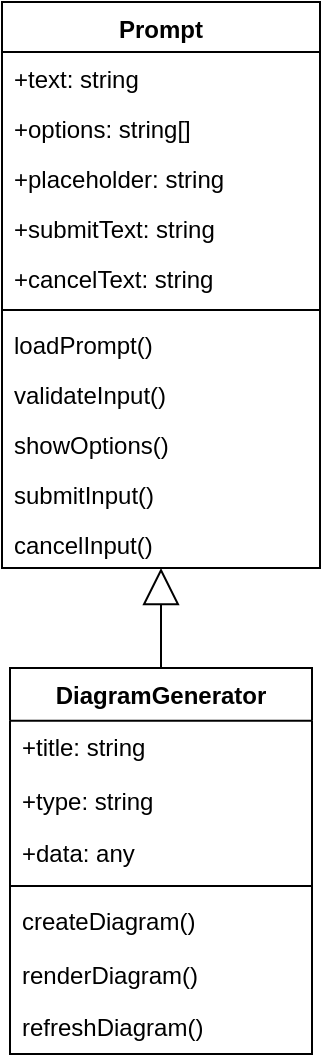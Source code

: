 <mxfile version="24.7.17">
  <diagram name="Page-1" id="_s3y0z1WjAKb-i1bQyfK">
    <mxGraphModel>
      <root>
        <mxCell id="0" />
        <mxCell id="1" parent="0" />
        <mxCell id="2" value="Prompt" style="swimlane;fontStyle=1;align=center;verticalAlign=top;childLayout=stackLayout;horizontal=1;startSize=24.955;horizontalStack=0;resizeParent=1;resizeParentMax=0;resizeLast=0;collapsible=0;marginBottom=0;" vertex="1" parent="1">
          <mxGeometry x="8" y="8" width="159" height="283" as="geometry" />
        </mxCell>
        <mxCell id="3" value="+text: string" style="text;strokeColor=none;fillColor=none;align=left;verticalAlign=top;spacingLeft=4;spacingRight=4;overflow=hidden;rotatable=0;points=[[0,0.5],[1,0.5]];portConstraint=eastwest;" vertex="1" parent="2">
          <mxGeometry y="25" width="159" height="25" as="geometry" />
        </mxCell>
        <mxCell id="4" value="+options: string[]" style="text;strokeColor=none;fillColor=none;align=left;verticalAlign=top;spacingLeft=4;spacingRight=4;overflow=hidden;rotatable=0;points=[[0,0.5],[1,0.5]];portConstraint=eastwest;" vertex="1" parent="2">
          <mxGeometry y="50" width="159" height="25" as="geometry" />
        </mxCell>
        <mxCell id="5" value="+placeholder: string" style="text;strokeColor=none;fillColor=none;align=left;verticalAlign=top;spacingLeft=4;spacingRight=4;overflow=hidden;rotatable=0;points=[[0,0.5],[1,0.5]];portConstraint=eastwest;" vertex="1" parent="2">
          <mxGeometry y="75" width="159" height="25" as="geometry" />
        </mxCell>
        <mxCell id="6" value="+submitText: string" style="text;strokeColor=none;fillColor=none;align=left;verticalAlign=top;spacingLeft=4;spacingRight=4;overflow=hidden;rotatable=0;points=[[0,0.5],[1,0.5]];portConstraint=eastwest;" vertex="1" parent="2">
          <mxGeometry y="100" width="159" height="25" as="geometry" />
        </mxCell>
        <mxCell id="7" value="+cancelText: string" style="text;strokeColor=none;fillColor=none;align=left;verticalAlign=top;spacingLeft=4;spacingRight=4;overflow=hidden;rotatable=0;points=[[0,0.5],[1,0.5]];portConstraint=eastwest;" vertex="1" parent="2">
          <mxGeometry y="125" width="159" height="25" as="geometry" />
        </mxCell>
        <mxCell id="8" style="line;strokeWidth=1;fillColor=none;align=left;verticalAlign=middle;spacingTop=-1;spacingLeft=3;spacingRight=3;rotatable=0;labelPosition=right;points=[];portConstraint=eastwest;strokeColor=inherit;" vertex="1" parent="2">
          <mxGeometry y="150" width="159" height="8" as="geometry" />
        </mxCell>
        <mxCell id="9" value="loadPrompt()" style="text;strokeColor=none;fillColor=none;align=left;verticalAlign=top;spacingLeft=4;spacingRight=4;overflow=hidden;rotatable=0;points=[[0,0.5],[1,0.5]];portConstraint=eastwest;" vertex="1" parent="2">
          <mxGeometry y="158" width="159" height="25" as="geometry" />
        </mxCell>
        <mxCell id="10" value="validateInput()" style="text;strokeColor=none;fillColor=none;align=left;verticalAlign=top;spacingLeft=4;spacingRight=4;overflow=hidden;rotatable=0;points=[[0,0.5],[1,0.5]];portConstraint=eastwest;" vertex="1" parent="2">
          <mxGeometry y="183" width="159" height="25" as="geometry" />
        </mxCell>
        <mxCell id="11" value="showOptions()" style="text;strokeColor=none;fillColor=none;align=left;verticalAlign=top;spacingLeft=4;spacingRight=4;overflow=hidden;rotatable=0;points=[[0,0.5],[1,0.5]];portConstraint=eastwest;" vertex="1" parent="2">
          <mxGeometry y="208" width="159" height="25" as="geometry" />
        </mxCell>
        <mxCell id="12" value="submitInput()" style="text;strokeColor=none;fillColor=none;align=left;verticalAlign=top;spacingLeft=4;spacingRight=4;overflow=hidden;rotatable=0;points=[[0,0.5],[1,0.5]];portConstraint=eastwest;" vertex="1" parent="2">
          <mxGeometry y="233" width="159" height="25" as="geometry" />
        </mxCell>
        <mxCell id="13" value="cancelInput()" style="text;strokeColor=none;fillColor=none;align=left;verticalAlign=top;spacingLeft=4;spacingRight=4;overflow=hidden;rotatable=0;points=[[0,0.5],[1,0.5]];portConstraint=eastwest;" vertex="1" parent="2">
          <mxGeometry y="258" width="159" height="25" as="geometry" />
        </mxCell>
        <mxCell id="14" value="DiagramGenerator" style="swimlane;fontStyle=1;align=center;verticalAlign=top;childLayout=stackLayout;horizontal=1;startSize=26.357;horizontalStack=0;resizeParent=1;resizeParentMax=0;resizeLast=0;collapsible=0;marginBottom=0;" vertex="1" parent="1">
          <mxGeometry x="12" y="341" width="151" height="193" as="geometry" />
        </mxCell>
        <mxCell id="15" value="+title: string" style="text;strokeColor=none;fillColor=none;align=left;verticalAlign=top;spacingLeft=4;spacingRight=4;overflow=hidden;rotatable=0;points=[[0,0.5],[1,0.5]];portConstraint=eastwest;" vertex="1" parent="14">
          <mxGeometry y="26" width="151" height="26" as="geometry" />
        </mxCell>
        <mxCell id="16" value="+type: string" style="text;strokeColor=none;fillColor=none;align=left;verticalAlign=top;spacingLeft=4;spacingRight=4;overflow=hidden;rotatable=0;points=[[0,0.5],[1,0.5]];portConstraint=eastwest;" vertex="1" parent="14">
          <mxGeometry y="53" width="151" height="26" as="geometry" />
        </mxCell>
        <mxCell id="17" value="+data: any" style="text;strokeColor=none;fillColor=none;align=left;verticalAlign=top;spacingLeft=4;spacingRight=4;overflow=hidden;rotatable=0;points=[[0,0.5],[1,0.5]];portConstraint=eastwest;" vertex="1" parent="14">
          <mxGeometry y="79" width="151" height="26" as="geometry" />
        </mxCell>
        <mxCell id="18" style="line;strokeWidth=1;fillColor=none;align=left;verticalAlign=middle;spacingTop=-1;spacingLeft=3;spacingRight=3;rotatable=0;labelPosition=right;points=[];portConstraint=eastwest;strokeColor=inherit;" vertex="1" parent="14">
          <mxGeometry y="105" width="151" height="8" as="geometry" />
        </mxCell>
        <mxCell id="19" value="createDiagram()" style="text;strokeColor=none;fillColor=none;align=left;verticalAlign=top;spacingLeft=4;spacingRight=4;overflow=hidden;rotatable=0;points=[[0,0.5],[1,0.5]];portConstraint=eastwest;" vertex="1" parent="14">
          <mxGeometry y="113" width="151" height="26" as="geometry" />
        </mxCell>
        <mxCell id="20" value="renderDiagram()" style="text;strokeColor=none;fillColor=none;align=left;verticalAlign=top;spacingLeft=4;spacingRight=4;overflow=hidden;rotatable=0;points=[[0,0.5],[1,0.5]];portConstraint=eastwest;" vertex="1" parent="14">
          <mxGeometry y="140" width="151" height="26" as="geometry" />
        </mxCell>
        <mxCell id="21" value="refreshDiagram()" style="text;strokeColor=none;fillColor=none;align=left;verticalAlign=top;spacingLeft=4;spacingRight=4;overflow=hidden;rotatable=0;points=[[0,0.5],[1,0.5]];portConstraint=eastwest;" vertex="1" parent="14">
          <mxGeometry y="166" width="151" height="26" as="geometry" />
        </mxCell>
        <mxCell id="22" value="" style="curved=1;startArrow=block;startSize=16;startFill=0;endArrow=none;exitX=0.5;exitY=1;entryX=0.5;entryY=0;" edge="1" parent="1" source="2" target="14">
          <mxGeometry relative="1" as="geometry">
            <Array as="points" />
          </mxGeometry>
        </mxCell>
      </root>
    </mxGraphModel>
  </diagram>
</mxfile>
